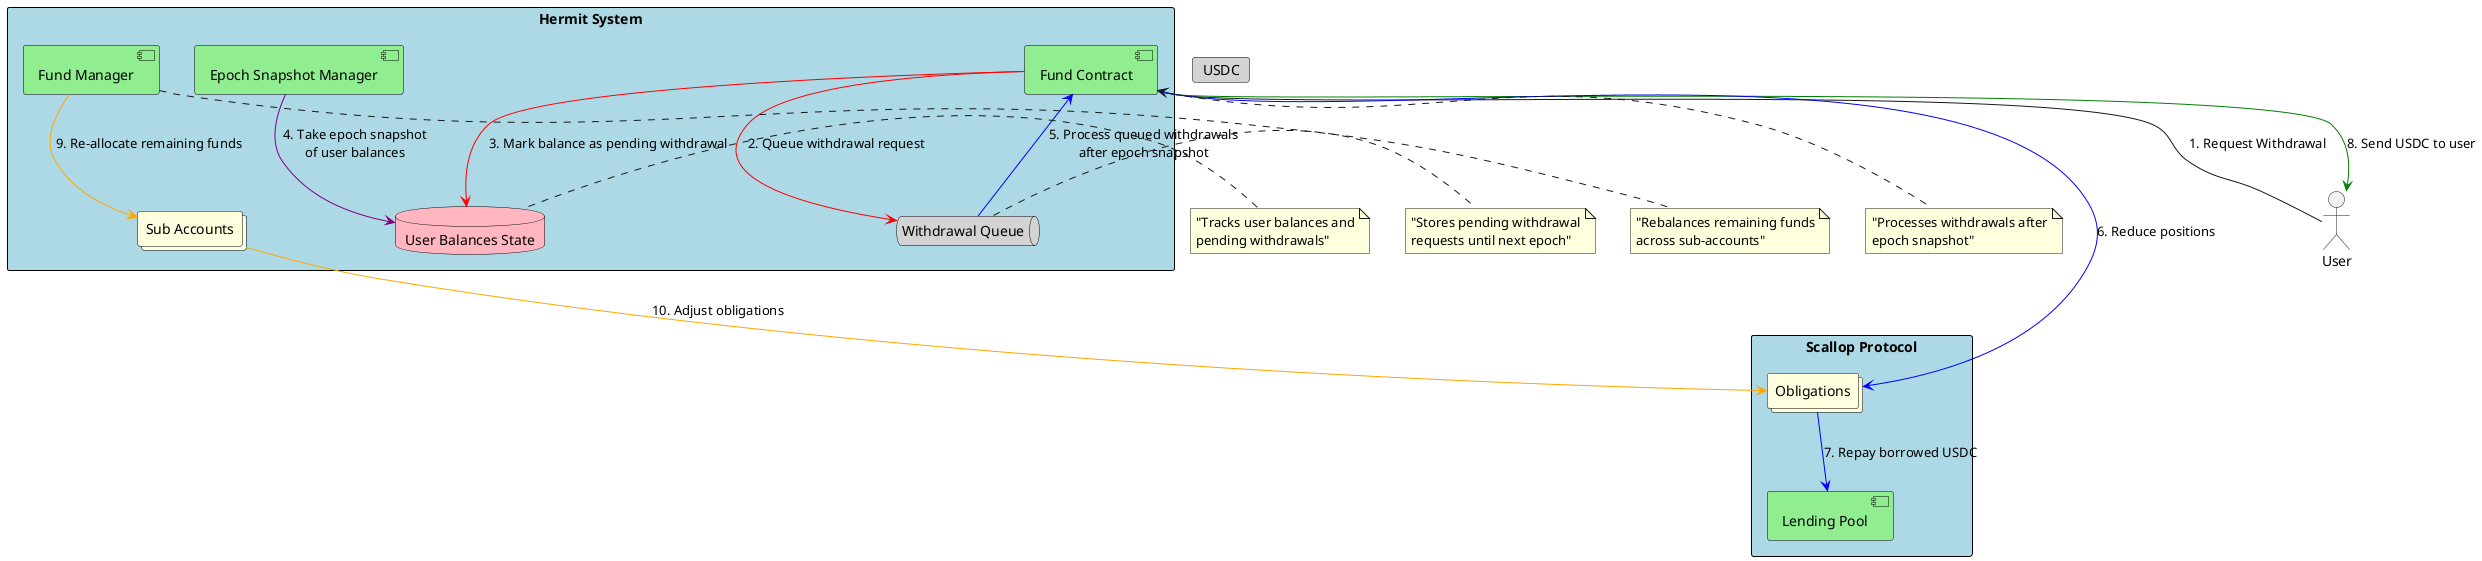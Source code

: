 @startuml Hermit Withdrawal Flow

' Define actors and components
actor "User" as user
rectangle "Hermit System" {
    component "Fund Contract" as fund
    component "Fund Manager" as fundManager
    collections "Sub Accounts" as subAccounts
    component "Epoch Snapshot Manager" as snapshotManager
    queue "Withdrawal Queue" as withdrawalQueue
    database "User Balances State" as userBalances
}

rectangle "Scallop Protocol" {
    collections "Obligations" as obligations
    component "Lending Pool" as lendingPool
}

' Define tokens
card "USDC" as usdc

' Define withdrawal flow
user -right-> fund : "1. Request Withdrawal"
fund -[#red]-> withdrawalQueue : "2. Queue withdrawal request"
fund -[#red]-> userBalances : "3. Mark balance as pending withdrawal"

' Epoch transition
snapshotManager -[#purple]-> userBalances : "4. Take epoch snapshot\nof user balances"

' Process withdrawals after epoch
withdrawalQueue -[#blue]-> fund : "5. Process queued withdrawals\nafter epoch snapshot"
fund -[#blue]-> obligations : "6. Reduce positions"
obligations -[#blue]-> lendingPool : "7. Repay borrowed USDC"
fund -[#green]-> user : "8. Send USDC to user"

' Fund reallocation
fundManager -[#orange]-> subAccounts : "9. Re-allocate remaining funds"
subAccounts -[#orange]-> obligations : "10. Adjust obligations"

' Add notes
note right of withdrawalQueue : "Stores pending withdrawal\nrequests until next epoch"
note bottom of fund : "Processes withdrawals after\nepoch snapshot"
note bottom of fundManager : "Rebalances remaining funds\nacross sub-accounts"
note right of userBalances : "Tracks user balances and\npending withdrawals"

' Style
skinparam rectangle {
    BackgroundColor LightBlue
    BorderColor Black
}

skinparam component {
    BackgroundColor LightGreen
    BorderColor Black
}

skinparam collections {
    BackgroundColor LightYellow
    BorderColor Black
}

skinparam queue {
    BackgroundColor LightGray
    BorderColor Black
}

skinparam card {
    BackgroundColor LightGray
    BorderColor Black
}

skinparam database {
    BackgroundColor LightPink
    BorderColor Black
}

' Arrow colors
skinparam arrow {
    Color Black
}

@enduml
